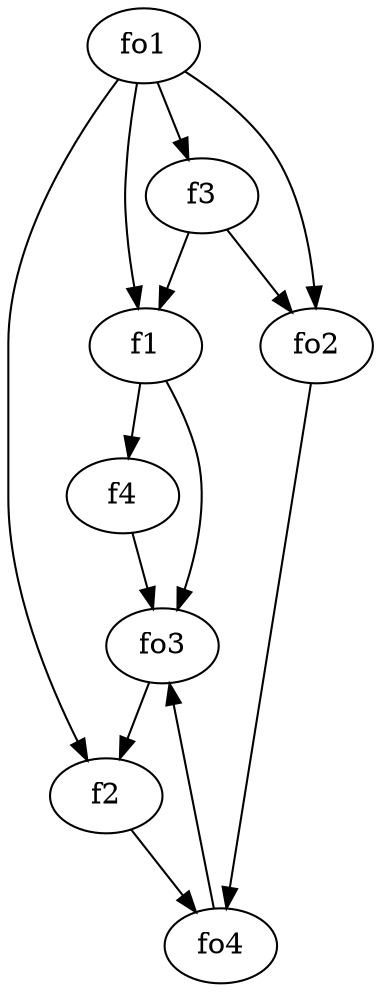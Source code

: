 strict digraph  {
f1;
f2;
f3;
f4;
fo1;
fo2;
fo3;
fo4;
f1 -> f4  [weight=2];
f1 -> fo3  [weight=2];
f2 -> fo4  [weight=2];
f3 -> fo2  [weight=2];
f3 -> f1  [weight=2];
f4 -> fo3  [weight=2];
fo1 -> f2  [weight=2];
fo1 -> fo2  [weight=2];
fo1 -> f3  [weight=2];
fo1 -> f1  [weight=2];
fo2 -> fo4  [weight=2];
fo3 -> f2  [weight=2];
fo4 -> fo3  [weight=2];
}
